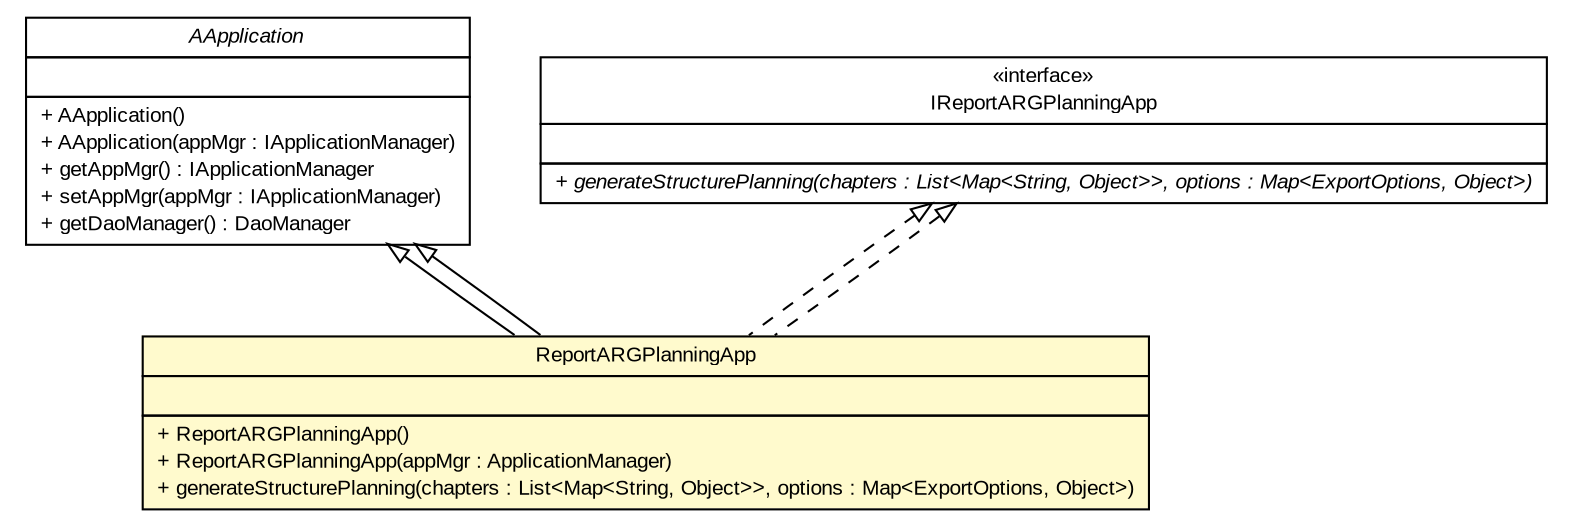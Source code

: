 #!/usr/local/bin/dot
#
# Class diagram 
# Generated by UMLGraph version R5_6-24-gf6e263 (http://www.umlgraph.org/)
#

digraph G {
	edge [fontname="arial",fontsize=10,labelfontname="arial",labelfontsize=10];
	node [fontname="arial",fontsize=10,shape=plaintext];
	nodesep=0.25;
	ranksep=0.5;
	// gov.sandia.cf.application.AApplication
	c377457 [label=<<table title="gov.sandia.cf.application.AApplication" border="0" cellborder="1" cellspacing="0" cellpadding="2" port="p" href="../AApplication.html">
		<tr><td><table border="0" cellspacing="0" cellpadding="1">
<tr><td align="center" balign="center"><font face="arial italic"> AApplication </font></td></tr>
		</table></td></tr>
		<tr><td><table border="0" cellspacing="0" cellpadding="1">
<tr><td align="left" balign="left">  </td></tr>
		</table></td></tr>
		<tr><td><table border="0" cellspacing="0" cellpadding="1">
<tr><td align="left" balign="left"> + AApplication() </td></tr>
<tr><td align="left" balign="left"> + AApplication(appMgr : IApplicationManager) </td></tr>
<tr><td align="left" balign="left"> + getAppMgr() : IApplicationManager </td></tr>
<tr><td align="left" balign="left"> + setAppMgr(appMgr : IApplicationManager) </td></tr>
<tr><td align="left" balign="left"> + getDaoManager() : DaoManager </td></tr>
		</table></td></tr>
		</table>>, URL="../AApplication.html", fontname="arial", fontcolor="black", fontsize=10.0];
	// gov.sandia.cf.application.impl.ReportARGPlanningApp
	c377552 [label=<<table title="gov.sandia.cf.application.impl.ReportARGPlanningApp" border="0" cellborder="1" cellspacing="0" cellpadding="2" port="p" bgcolor="lemonChiffon" href="./ReportARGPlanningApp.html">
		<tr><td><table border="0" cellspacing="0" cellpadding="1">
<tr><td align="center" balign="center"> ReportARGPlanningApp </td></tr>
		</table></td></tr>
		<tr><td><table border="0" cellspacing="0" cellpadding="1">
<tr><td align="left" balign="left">  </td></tr>
		</table></td></tr>
		<tr><td><table border="0" cellspacing="0" cellpadding="1">
<tr><td align="left" balign="left"> + ReportARGPlanningApp() </td></tr>
<tr><td align="left" balign="left"> + ReportARGPlanningApp(appMgr : ApplicationManager) </td></tr>
<tr><td align="left" balign="left"> + generateStructurePlanning(chapters : List&lt;Map&lt;String, Object&gt;&gt;, options : Map&lt;ExportOptions, Object&gt;) </td></tr>
		</table></td></tr>
		</table>>, URL="./ReportARGPlanningApp.html", fontname="arial", fontcolor="black", fontsize=10.0];
	// gov.sandia.cf.application.IReportARGPlanningApp
	c377564 [label=<<table title="gov.sandia.cf.application.IReportARGPlanningApp" border="0" cellborder="1" cellspacing="0" cellpadding="2" port="p" href="../IReportARGPlanningApp.html">
		<tr><td><table border="0" cellspacing="0" cellpadding="1">
<tr><td align="center" balign="center"> &#171;interface&#187; </td></tr>
<tr><td align="center" balign="center"> IReportARGPlanningApp </td></tr>
		</table></td></tr>
		<tr><td><table border="0" cellspacing="0" cellpadding="1">
<tr><td align="left" balign="left">  </td></tr>
		</table></td></tr>
		<tr><td><table border="0" cellspacing="0" cellpadding="1">
<tr><td align="left" balign="left"><font face="arial italic" point-size="10.0"> + generateStructurePlanning(chapters : List&lt;Map&lt;String, Object&gt;&gt;, options : Map&lt;ExportOptions, Object&gt;) </font></td></tr>
		</table></td></tr>
		</table>>, URL="../IReportARGPlanningApp.html", fontname="arial", fontcolor="black", fontsize=10.0];
	//gov.sandia.cf.application.impl.ReportARGPlanningApp extends gov.sandia.cf.application.AApplication
	c377457:p -> c377552:p [dir=back,arrowtail=empty];
	//gov.sandia.cf.application.impl.ReportARGPlanningApp implements gov.sandia.cf.application.IReportARGPlanningApp
	c377564:p -> c377552:p [dir=back,arrowtail=empty,style=dashed];
	//gov.sandia.cf.application.impl.ReportARGPlanningApp extends gov.sandia.cf.application.AApplication
	c377457:p -> c377552:p [dir=back,arrowtail=empty];
	//gov.sandia.cf.application.impl.ReportARGPlanningApp implements gov.sandia.cf.application.IReportARGPlanningApp
	c377564:p -> c377552:p [dir=back,arrowtail=empty,style=dashed];
}

